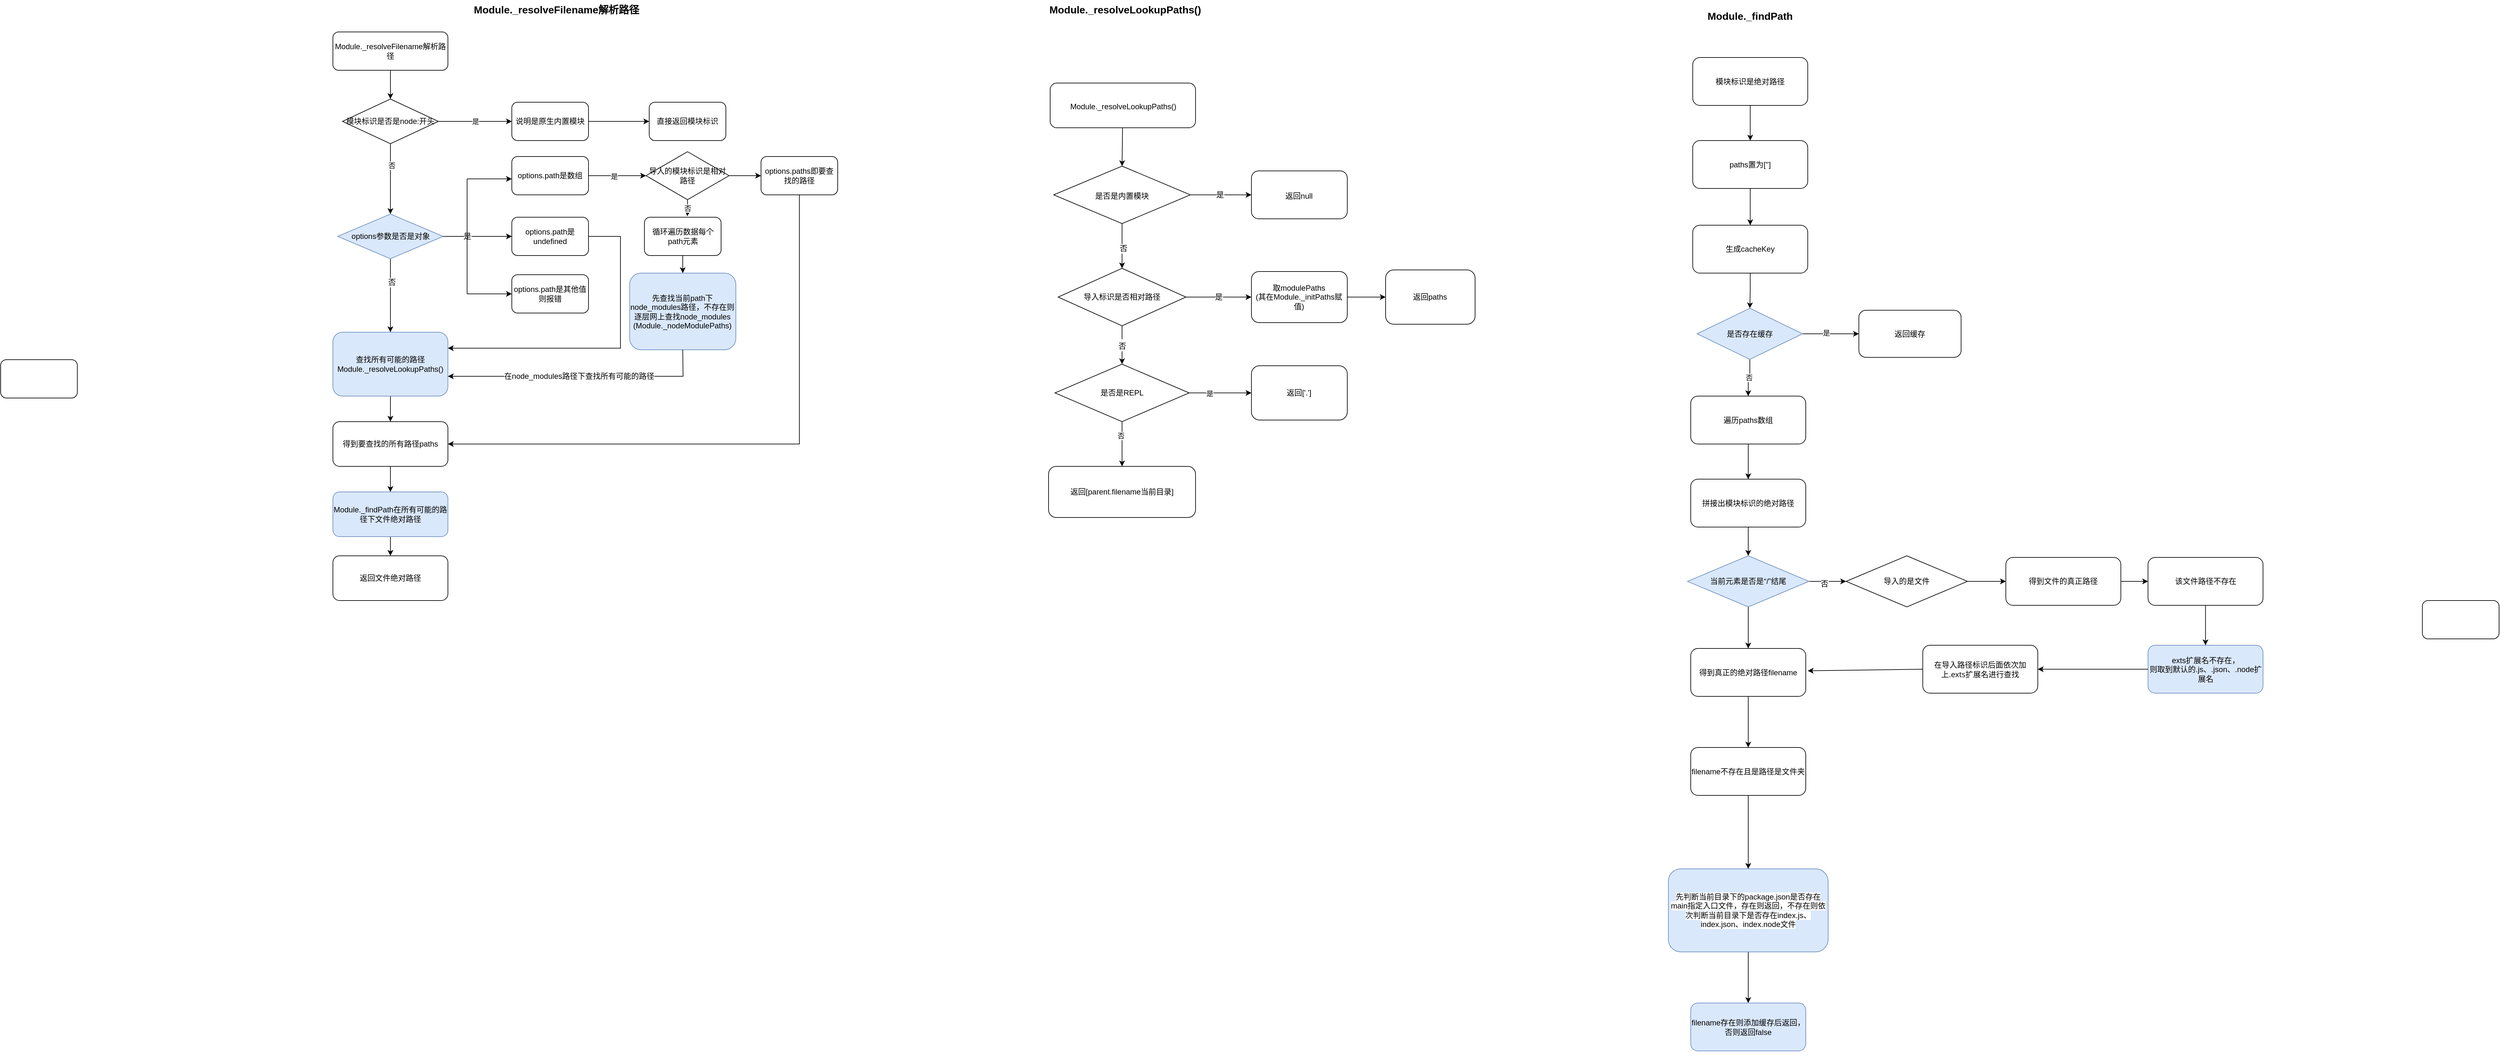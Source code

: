 <mxfile version="20.5.3" type="device"><diagram id="k-phs0Ho1bL2RRxSN6Ec" name="第 1 页"><mxGraphModel dx="1113" dy="542" grid="1" gridSize="10" guides="1" tooltips="1" connect="1" arrows="1" fold="1" page="1" pageScale="1" pageWidth="3300" pageHeight="4681" math="0" shadow="0"><root><mxCell id="0"/><mxCell id="1" parent="0"/><mxCell id="ENXlPT3ULg1zxym9z8EV-1" value="&lt;font style=&quot;font-size: 16px;&quot;&gt;&lt;b&gt;Module._resolveFilename解析路径&lt;/b&gt;&lt;/font&gt;" style="text;html=1;strokeColor=none;fillColor=none;align=center;verticalAlign=middle;whiteSpace=wrap;rounded=0;" parent="1" vertex="1"><mxGeometry x="880" y="280" width="300" height="30" as="geometry"/></mxCell><mxCell id="ENXlPT3ULg1zxym9z8EV-2" value="" style="edgeStyle=orthogonalEdgeStyle;rounded=0;orthogonalLoop=1;jettySize=auto;html=1;fontSize=12;" parent="1" source="ENXlPT3ULg1zxym9z8EV-3" target="ENXlPT3ULg1zxym9z8EV-21" edge="1"><mxGeometry relative="1" as="geometry"/></mxCell><mxCell id="ENXlPT3ULg1zxym9z8EV-3" value="说明是原生内置模块" style="rounded=1;whiteSpace=wrap;html=1;" parent="1" vertex="1"><mxGeometry x="960" y="440" width="120" height="60" as="geometry"/></mxCell><mxCell id="ENXlPT3ULg1zxym9z8EV-4" value="是" style="edgeStyle=orthogonalEdgeStyle;rounded=0;orthogonalLoop=1;jettySize=auto;html=1;" parent="1" source="ENXlPT3ULg1zxym9z8EV-7" target="ENXlPT3ULg1zxym9z8EV-3" edge="1"><mxGeometry relative="1" as="geometry"/></mxCell><mxCell id="ENXlPT3ULg1zxym9z8EV-5" value="" style="edgeStyle=orthogonalEdgeStyle;rounded=0;orthogonalLoop=1;jettySize=auto;html=1;entryX=0.5;entryY=0;entryDx=0;entryDy=0;" parent="1" source="ENXlPT3ULg1zxym9z8EV-7" target="ENXlPT3ULg1zxym9z8EV-26" edge="1"><mxGeometry relative="1" as="geometry"><mxPoint x="770" y="560" as="targetPoint"/></mxGeometry></mxCell><mxCell id="ENXlPT3ULg1zxym9z8EV-6" value="否" style="edgeLabel;html=1;align=center;verticalAlign=middle;resizable=0;points=[];" parent="ENXlPT3ULg1zxym9z8EV-5" vertex="1" connectable="0"><mxGeometry x="-0.383" y="2" relative="1" as="geometry"><mxPoint as="offset"/></mxGeometry></mxCell><mxCell id="ENXlPT3ULg1zxym9z8EV-7" value="模块标识是否是node:开头" style="rhombus;whiteSpace=wrap;html=1;" parent="1" vertex="1"><mxGeometry x="695" y="435" width="150" height="70" as="geometry"/></mxCell><mxCell id="ENXlPT3ULg1zxym9z8EV-8" value="" style="edgeStyle=orthogonalEdgeStyle;rounded=0;orthogonalLoop=1;jettySize=auto;html=1;" parent="1" source="ENXlPT3ULg1zxym9z8EV-9" target="ENXlPT3ULg1zxym9z8EV-11" edge="1"><mxGeometry relative="1" as="geometry"/></mxCell><mxCell id="ENXlPT3ULg1zxym9z8EV-9" value="查找所有可能的路径Module._resolveLookupPaths()" style="rounded=1;whiteSpace=wrap;html=1;fillColor=#dae8fc;strokeColor=#6c8ebf;" parent="1" vertex="1"><mxGeometry x="680" y="800" width="180" height="100" as="geometry"/></mxCell><mxCell id="ENXlPT3ULg1zxym9z8EV-10" value="" style="edgeStyle=orthogonalEdgeStyle;rounded=0;orthogonalLoop=1;jettySize=auto;html=1;" parent="1" source="ENXlPT3ULg1zxym9z8EV-11" target="ENXlPT3ULg1zxym9z8EV-19" edge="1"><mxGeometry relative="1" as="geometry"/></mxCell><mxCell id="ENXlPT3ULg1zxym9z8EV-11" value="得到要查找的所有路径paths" style="rounded=1;whiteSpace=wrap;html=1;" parent="1" vertex="1"><mxGeometry x="680" y="940" width="180" height="70" as="geometry"/></mxCell><mxCell id="ENXlPT3ULg1zxym9z8EV-12" value="" style="edgeStyle=orthogonalEdgeStyle;rounded=0;orthogonalLoop=1;jettySize=auto;html=1;entryX=0;entryY=0.5;entryDx=0;entryDy=0;exitX=1;exitY=0.5;exitDx=0;exitDy=0;" parent="1" source="ENXlPT3ULg1zxym9z8EV-29" target="ENXlPT3ULg1zxym9z8EV-16" edge="1"><mxGeometry relative="1" as="geometry"><mxPoint x="1400" y="595" as="targetPoint"/><mxPoint x="1270" y="595" as="sourcePoint"/></mxGeometry></mxCell><mxCell id="ENXlPT3ULg1zxym9z8EV-13" value="是" style="edgeLabel;html=1;align=center;verticalAlign=middle;resizable=0;points=[];" parent="ENXlPT3ULg1zxym9z8EV-12" vertex="1" connectable="0"><mxGeometry x="-0.125" y="-1" relative="1" as="geometry"><mxPoint as="offset"/></mxGeometry></mxCell><mxCell id="ENXlPT3ULg1zxym9z8EV-14" value="否" style="edgeStyle=orthogonalEdgeStyle;rounded=0;orthogonalLoop=1;jettySize=auto;html=1;entryX=0.558;entryY=-0.025;entryDx=0;entryDy=0;entryPerimeter=0;" parent="1" source="ENXlPT3ULg1zxym9z8EV-16" target="ENXlPT3ULg1zxym9z8EV-39" edge="1"><mxGeometry relative="1" as="geometry"><mxPoint x="1260" y="630" as="targetPoint"/></mxGeometry></mxCell><mxCell id="ENXlPT3ULg1zxym9z8EV-15" value="" style="edgeStyle=orthogonalEdgeStyle;rounded=0;orthogonalLoop=1;jettySize=auto;html=1;fontSize=12;" parent="1" source="ENXlPT3ULg1zxym9z8EV-16" target="ENXlPT3ULg1zxym9z8EV-37" edge="1"><mxGeometry relative="1" as="geometry"/></mxCell><mxCell id="ENXlPT3ULg1zxym9z8EV-16" value="导入的模块标识是相对路径" style="rhombus;whiteSpace=wrap;html=1;" parent="1" vertex="1"><mxGeometry x="1170" y="517.5" width="130" height="75" as="geometry"/></mxCell><mxCell id="ENXlPT3ULg1zxym9z8EV-17" value="先查找当前path下node_modules路径，不存在则逐层网上查找node_modules&lt;br&gt;(Module._nodeModulePaths)" style="rounded=1;whiteSpace=wrap;html=1;fillColor=#dae8fc;strokeColor=#6c8ebf;" parent="1" vertex="1"><mxGeometry x="1144.38" y="707.5" width="166.25" height="120" as="geometry"/></mxCell><mxCell id="ENXlPT3ULg1zxym9z8EV-18" value="" style="edgeStyle=orthogonalEdgeStyle;rounded=0;orthogonalLoop=1;jettySize=auto;html=1;" parent="1" source="ENXlPT3ULg1zxym9z8EV-19" target="ENXlPT3ULg1zxym9z8EV-20" edge="1"><mxGeometry relative="1" as="geometry"/></mxCell><mxCell id="ENXlPT3ULg1zxym9z8EV-19" value="Module._findPath在所有可能的路径下文件绝对路径" style="rounded=1;whiteSpace=wrap;html=1;fillColor=#dae8fc;strokeColor=#6c8ebf;" parent="1" vertex="1"><mxGeometry x="680" y="1050" width="180" height="70" as="geometry"/></mxCell><mxCell id="ENXlPT3ULg1zxym9z8EV-20" value="返回文件绝对路径" style="rounded=1;whiteSpace=wrap;html=1;" parent="1" vertex="1"><mxGeometry x="680" y="1150" width="180" height="70" as="geometry"/></mxCell><mxCell id="ENXlPT3ULg1zxym9z8EV-21" value="直接返回模块标识" style="rounded=1;whiteSpace=wrap;html=1;" parent="1" vertex="1"><mxGeometry x="1175" y="440" width="120" height="60" as="geometry"/></mxCell><mxCell id="ENXlPT3ULg1zxym9z8EV-22" value="" style="edgeStyle=orthogonalEdgeStyle;rounded=0;orthogonalLoop=1;jettySize=auto;html=1;fontSize=12;" parent="1" source="ENXlPT3ULg1zxym9z8EV-23" target="ENXlPT3ULg1zxym9z8EV-7" edge="1"><mxGeometry relative="1" as="geometry"/></mxCell><mxCell id="ENXlPT3ULg1zxym9z8EV-23" value="Module._resolveFilename解析路径" style="rounded=1;whiteSpace=wrap;html=1;" parent="1" vertex="1"><mxGeometry x="680" y="330" width="180" height="60" as="geometry"/></mxCell><mxCell id="ENXlPT3ULg1zxym9z8EV-24" value="" style="edgeStyle=orthogonalEdgeStyle;rounded=0;orthogonalLoop=1;jettySize=auto;html=1;fontSize=12;" parent="1" source="ENXlPT3ULg1zxym9z8EV-26" target="ENXlPT3ULg1zxym9z8EV-9" edge="1"><mxGeometry relative="1" as="geometry"/></mxCell><mxCell id="ENXlPT3ULg1zxym9z8EV-25" value="否" style="edgeLabel;html=1;align=center;verticalAlign=middle;resizable=0;points=[];fontSize=12;" parent="ENXlPT3ULg1zxym9z8EV-24" vertex="1" connectable="0"><mxGeometry x="-0.353" y="2" relative="1" as="geometry"><mxPoint as="offset"/></mxGeometry></mxCell><mxCell id="ENXlPT3ULg1zxym9z8EV-26" value="options参数是否是对象" style="rhombus;whiteSpace=wrap;html=1;fillColor=#dae8fc;strokeColor=#6c8ebf;" parent="1" vertex="1"><mxGeometry x="687.5" y="615" width="165" height="70" as="geometry"/></mxCell><mxCell id="ENXlPT3ULg1zxym9z8EV-27" value="" style="endArrow=classic;html=1;rounded=0;fontSize=12;exitX=1;exitY=0.5;exitDx=0;exitDy=0;entryX=0;entryY=0.5;entryDx=0;entryDy=0;" parent="1" source="ENXlPT3ULg1zxym9z8EV-26" target="ENXlPT3ULg1zxym9z8EV-30" edge="1"><mxGeometry width="50" height="50" relative="1" as="geometry"><mxPoint x="900" y="650" as="sourcePoint"/><mxPoint x="890" y="590" as="targetPoint"/></mxGeometry></mxCell><mxCell id="ENXlPT3ULg1zxym9z8EV-28" value="是" style="edgeLabel;html=1;align=center;verticalAlign=middle;resizable=0;points=[];fontSize=12;" parent="ENXlPT3ULg1zxym9z8EV-27" vertex="1" connectable="0"><mxGeometry x="-0.308" relative="1" as="geometry"><mxPoint as="offset"/></mxGeometry></mxCell><mxCell id="ENXlPT3ULg1zxym9z8EV-29" value="options.path是数组" style="rounded=1;whiteSpace=wrap;html=1;fontSize=12;" parent="1" vertex="1"><mxGeometry x="960" y="525" width="120" height="60" as="geometry"/></mxCell><mxCell id="ENXlPT3ULg1zxym9z8EV-30" value="options.path是undefined" style="rounded=1;whiteSpace=wrap;html=1;fontSize=12;" parent="1" vertex="1"><mxGeometry x="960" y="620" width="120" height="60" as="geometry"/></mxCell><mxCell id="ENXlPT3ULg1zxym9z8EV-31" value="options.path是其他值则报错" style="rounded=1;whiteSpace=wrap;html=1;fontSize=12;" parent="1" vertex="1"><mxGeometry x="960" y="710" width="120" height="60" as="geometry"/></mxCell><mxCell id="ENXlPT3ULg1zxym9z8EV-32" value="" style="endArrow=classic;html=1;rounded=0;fontSize=12;" parent="1" edge="1"><mxGeometry width="50" height="50" relative="1" as="geometry"><mxPoint x="890" y="560" as="sourcePoint"/><mxPoint x="960" y="560" as="targetPoint"/></mxGeometry></mxCell><mxCell id="ENXlPT3ULg1zxym9z8EV-33" value="" style="endArrow=classic;html=1;rounded=0;fontSize=12;entryX=0;entryY=0.5;entryDx=0;entryDy=0;" parent="1" target="ENXlPT3ULg1zxym9z8EV-31" edge="1"><mxGeometry width="50" height="50" relative="1" as="geometry"><mxPoint x="890" y="740" as="sourcePoint"/><mxPoint x="970" y="660" as="targetPoint"/></mxGeometry></mxCell><mxCell id="ENXlPT3ULg1zxym9z8EV-34" value="" style="endArrow=none;html=1;rounded=0;fontSize=12;" parent="1" edge="1"><mxGeometry width="50" height="50" relative="1" as="geometry"><mxPoint x="890" y="740" as="sourcePoint"/><mxPoint x="890" y="560" as="targetPoint"/></mxGeometry></mxCell><mxCell id="ENXlPT3ULg1zxym9z8EV-35" value="" style="endArrow=classic;html=1;rounded=0;fontSize=12;exitX=1;exitY=0.5;exitDx=0;exitDy=0;entryX=1;entryY=0.25;entryDx=0;entryDy=0;" parent="1" source="ENXlPT3ULg1zxym9z8EV-30" target="ENXlPT3ULg1zxym9z8EV-9" edge="1"><mxGeometry width="50" height="50" relative="1" as="geometry"><mxPoint x="1180" y="680" as="sourcePoint"/><mxPoint x="840" y="830" as="targetPoint"/><Array as="points"><mxPoint x="1130" y="650"/><mxPoint x="1130" y="825"/></Array></mxGeometry></mxCell><mxCell id="ENXlPT3ULg1zxym9z8EV-36" value="" style="endArrow=classic;html=1;rounded=0;fontSize=12;exitX=0.5;exitY=1;exitDx=0;exitDy=0;entryX=1;entryY=0.5;entryDx=0;entryDy=0;" parent="1" source="ENXlPT3ULg1zxym9z8EV-37" target="ENXlPT3ULg1zxym9z8EV-11" edge="1"><mxGeometry width="50" height="50" relative="1" as="geometry"><mxPoint x="1460" y="650" as="sourcePoint"/><mxPoint x="840" y="890" as="targetPoint"/><Array as="points"><mxPoint x="1410" y="975"/></Array></mxGeometry></mxCell><mxCell id="ENXlPT3ULg1zxym9z8EV-37" value="options.paths即要查找的路径" style="rounded=1;whiteSpace=wrap;html=1;fontSize=12;" parent="1" vertex="1"><mxGeometry x="1350" y="525" width="120" height="60" as="geometry"/></mxCell><mxCell id="ENXlPT3ULg1zxym9z8EV-38" value="" style="edgeStyle=orthogonalEdgeStyle;rounded=0;orthogonalLoop=1;jettySize=auto;html=1;fontSize=12;" parent="1" source="ENXlPT3ULg1zxym9z8EV-39" target="ENXlPT3ULg1zxym9z8EV-17" edge="1"><mxGeometry relative="1" as="geometry"/></mxCell><mxCell id="ENXlPT3ULg1zxym9z8EV-39" value="循环遍历数据每个path元素" style="rounded=1;whiteSpace=wrap;html=1;fontSize=12;" parent="1" vertex="1"><mxGeometry x="1167.5" y="620" width="120" height="60" as="geometry"/></mxCell><mxCell id="ENXlPT3ULg1zxym9z8EV-40" value="在node_modules路径下查找所有可能的路径" style="endArrow=classic;html=1;rounded=0;fontSize=12;exitX=0.5;exitY=1;exitDx=0;exitDy=0;entryX=1;entryY=0.69;entryDx=0;entryDy=0;entryPerimeter=0;" parent="1" source="ENXlPT3ULg1zxym9z8EV-17" target="ENXlPT3ULg1zxym9z8EV-9" edge="1"><mxGeometry width="50" height="50" relative="1" as="geometry"><mxPoint x="1250" y="810" as="sourcePoint"/><mxPoint x="860" y="870" as="targetPoint"/><Array as="points"><mxPoint x="1228" y="869"/></Array></mxGeometry></mxCell><mxCell id="UhPuGBvh1lRRBBA1ftB4-1" value="" style="edgeStyle=orthogonalEdgeStyle;rounded=0;orthogonalLoop=1;jettySize=auto;html=1;" parent="1" source="UhPuGBvh1lRRBBA1ftB4-2" target="UhPuGBvh1lRRBBA1ftB4-3" edge="1"><mxGeometry relative="1" as="geometry"/></mxCell><mxCell id="UhPuGBvh1lRRBBA1ftB4-2" value="取modulePaths&lt;br&gt;(其在Module._initPaths赋值)" style="rounded=1;whiteSpace=wrap;html=1;" parent="1" vertex="1"><mxGeometry x="2117.49" y="705" width="150" height="80" as="geometry"/></mxCell><mxCell id="UhPuGBvh1lRRBBA1ftB4-3" value="返回paths" style="rounded=1;whiteSpace=wrap;html=1;" parent="1" vertex="1"><mxGeometry x="2327.49" y="702.5" width="140" height="85" as="geometry"/></mxCell><mxCell id="UhPuGBvh1lRRBBA1ftB4-4" value="导入标识是否相对路径" style="rhombus;whiteSpace=wrap;html=1;" parent="1" vertex="1"><mxGeometry x="1814.99" y="700" width="200" height="90" as="geometry"/></mxCell><mxCell id="UhPuGBvh1lRRBBA1ftB4-5" value="" style="edgeStyle=orthogonalEdgeStyle;rounded=0;orthogonalLoop=1;jettySize=auto;html=1;" parent="1" source="UhPuGBvh1lRRBBA1ftB4-9" target="UhPuGBvh1lRRBBA1ftB4-10" edge="1"><mxGeometry relative="1" as="geometry"/></mxCell><mxCell id="UhPuGBvh1lRRBBA1ftB4-6" value="是" style="edgeLabel;html=1;align=center;verticalAlign=middle;resizable=0;points=[];" parent="UhPuGBvh1lRRBBA1ftB4-5" vertex="1" connectable="0"><mxGeometry x="-0.339" y="-1" relative="1" as="geometry"><mxPoint as="offset"/></mxGeometry></mxCell><mxCell id="UhPuGBvh1lRRBBA1ftB4-7" value="" style="edgeStyle=orthogonalEdgeStyle;rounded=0;orthogonalLoop=1;jettySize=auto;html=1;" parent="1" source="UhPuGBvh1lRRBBA1ftB4-9" target="UhPuGBvh1lRRBBA1ftB4-11" edge="1"><mxGeometry relative="1" as="geometry"/></mxCell><mxCell id="UhPuGBvh1lRRBBA1ftB4-8" value="否" style="edgeLabel;html=1;align=center;verticalAlign=middle;resizable=0;points=[];" parent="UhPuGBvh1lRRBBA1ftB4-7" vertex="1" connectable="0"><mxGeometry x="-0.371" y="-2" relative="1" as="geometry"><mxPoint as="offset"/></mxGeometry></mxCell><mxCell id="UhPuGBvh1lRRBBA1ftB4-9" value="是否是REPL" style="rhombus;whiteSpace=wrap;html=1;" parent="1" vertex="1"><mxGeometry x="1810.0" y="850" width="210" height="90" as="geometry"/></mxCell><mxCell id="UhPuGBvh1lRRBBA1ftB4-10" value="返回['.']" style="rounded=1;whiteSpace=wrap;html=1;" parent="1" vertex="1"><mxGeometry x="2117.49" y="852.5" width="150" height="85" as="geometry"/></mxCell><mxCell id="UhPuGBvh1lRRBBA1ftB4-11" value="返回[parent.filename当前目录]" style="rounded=1;whiteSpace=wrap;html=1;" parent="1" vertex="1"><mxGeometry x="1800" y="1010" width="230" height="80" as="geometry"/></mxCell><mxCell id="UhPuGBvh1lRRBBA1ftB4-12" value="" style="edgeStyle=orthogonalEdgeStyle;rounded=0;orthogonalLoop=1;jettySize=auto;html=1;fontSize=16;" parent="1" source="UhPuGBvh1lRRBBA1ftB4-14" target="UhPuGBvh1lRRBBA1ftB4-15" edge="1"><mxGeometry relative="1" as="geometry"/></mxCell><mxCell id="UhPuGBvh1lRRBBA1ftB4-13" value="是" style="edgeLabel;html=1;align=center;verticalAlign=middle;resizable=0;points=[];fontSize=12;" parent="UhPuGBvh1lRRBBA1ftB4-12" vertex="1" connectable="0"><mxGeometry x="-0.072" relative="1" as="geometry"><mxPoint x="1" as="offset"/></mxGeometry></mxCell><mxCell id="UhPuGBvh1lRRBBA1ftB4-14" value="&lt;font style=&quot;font-size: 12px;&quot;&gt;是否是内置模块&lt;/font&gt;" style="rhombus;whiteSpace=wrap;html=1;fontSize=16;" parent="1" vertex="1"><mxGeometry x="1808.12" y="540" width="213.75" height="90" as="geometry"/></mxCell><mxCell id="UhPuGBvh1lRRBBA1ftB4-15" value="&lt;font style=&quot;font-size: 12px;&quot;&gt;返回null&lt;/font&gt;" style="rounded=1;whiteSpace=wrap;html=1;fontSize=16;" parent="1" vertex="1"><mxGeometry x="2117.49" y="547.5" width="150" height="75" as="geometry"/></mxCell><mxCell id="UhPuGBvh1lRRBBA1ftB4-16" value="" style="endArrow=classic;html=1;rounded=0;fontSize=16;exitX=0.5;exitY=1;exitDx=0;exitDy=0;entryX=0.5;entryY=0;entryDx=0;entryDy=0;" parent="1" source="UhPuGBvh1lRRBBA1ftB4-14" target="UhPuGBvh1lRRBBA1ftB4-4" edge="1"><mxGeometry width="50" height="50" relative="1" as="geometry"><mxPoint x="2187.49" y="650" as="sourcePoint"/><mxPoint x="2237.49" y="600" as="targetPoint"/></mxGeometry></mxCell><mxCell id="UhPuGBvh1lRRBBA1ftB4-17" value="否" style="edgeLabel;html=1;align=center;verticalAlign=middle;resizable=0;points=[];fontSize=12;" parent="UhPuGBvh1lRRBBA1ftB4-16" vertex="1" connectable="0"><mxGeometry x="0.1" y="2" relative="1" as="geometry"><mxPoint as="offset"/></mxGeometry></mxCell><mxCell id="UhPuGBvh1lRRBBA1ftB4-18" value="&lt;font style=&quot;font-size: 12px;&quot;&gt;Module._resolveLookupPaths()&lt;/font&gt;" style="rounded=1;whiteSpace=wrap;html=1;fontSize=16;" parent="1" vertex="1"><mxGeometry x="1802.5" y="410" width="227.5" height="70" as="geometry"/></mxCell><mxCell id="UhPuGBvh1lRRBBA1ftB4-19" value="" style="endArrow=classic;html=1;rounded=0;fontSize=16;entryX=0.5;entryY=0;entryDx=0;entryDy=0;" parent="1" source="UhPuGBvh1lRRBBA1ftB4-18" target="UhPuGBvh1lRRBBA1ftB4-14" edge="1"><mxGeometry width="50" height="50" relative="1" as="geometry"><mxPoint x="1867.49" y="560" as="sourcePoint"/><mxPoint x="1917.49" y="510" as="targetPoint"/></mxGeometry></mxCell><mxCell id="UhPuGBvh1lRRBBA1ftB4-20" value="&lt;font style=&quot;font-size: 12px;&quot;&gt;否&lt;/font&gt;" style="endArrow=classic;html=1;rounded=0;fontSize=16;entryX=0.5;entryY=0;entryDx=0;entryDy=0;exitX=0.5;exitY=1;exitDx=0;exitDy=0;" parent="1" source="UhPuGBvh1lRRBBA1ftB4-4" target="UhPuGBvh1lRRBBA1ftB4-9" edge="1"><mxGeometry width="50" height="50" relative="1" as="geometry"><mxPoint x="1907.49" y="730" as="sourcePoint"/><mxPoint x="2057.49" y="790" as="targetPoint"/></mxGeometry></mxCell><mxCell id="UhPuGBvh1lRRBBA1ftB4-21" value="是" style="endArrow=classic;html=1;rounded=0;fontSize=12;entryX=0;entryY=0.5;entryDx=0;entryDy=0;exitX=1;exitY=0.5;exitDx=0;exitDy=0;" parent="1" source="UhPuGBvh1lRRBBA1ftB4-4" target="UhPuGBvh1lRRBBA1ftB4-2" edge="1"><mxGeometry width="50" height="50" relative="1" as="geometry"><mxPoint x="2017.49" y="743" as="sourcePoint"/><mxPoint x="2117.49" y="730" as="targetPoint"/></mxGeometry></mxCell><mxCell id="UhPuGBvh1lRRBBA1ftB4-22" value="" style="edgeStyle=orthogonalEdgeStyle;rounded=0;orthogonalLoop=1;jettySize=auto;html=1;" parent="1" source="UhPuGBvh1lRRBBA1ftB4-23" target="UhPuGBvh1lRRBBA1ftB4-28" edge="1"><mxGeometry relative="1" as="geometry"/></mxCell><mxCell id="UhPuGBvh1lRRBBA1ftB4-23" value="生成cacheKey" style="rounded=1;whiteSpace=wrap;html=1;" parent="1" vertex="1"><mxGeometry x="2808.13" y="632.5" width="180" height="75" as="geometry"/></mxCell><mxCell id="UhPuGBvh1lRRBBA1ftB4-24" value="&lt;font style=&quot;font-size: 16px;&quot;&gt;&lt;b&gt;Module._findPath&lt;/b&gt;&lt;/font&gt;" style="text;html=1;strokeColor=none;fillColor=none;align=center;verticalAlign=middle;whiteSpace=wrap;rounded=0;" parent="1" vertex="1"><mxGeometry x="2868.13" y="290" width="60" height="30" as="geometry"/></mxCell><mxCell id="UhPuGBvh1lRRBBA1ftB4-25" value="" style="edgeStyle=orthogonalEdgeStyle;rounded=0;orthogonalLoop=1;jettySize=auto;html=1;" parent="1" source="UhPuGBvh1lRRBBA1ftB4-28" target="UhPuGBvh1lRRBBA1ftB4-29" edge="1"><mxGeometry relative="1" as="geometry"/></mxCell><mxCell id="UhPuGBvh1lRRBBA1ftB4-26" value="是" style="edgeLabel;html=1;align=center;verticalAlign=middle;resizable=0;points=[];" parent="UhPuGBvh1lRRBBA1ftB4-25" vertex="1" connectable="0"><mxGeometry x="-0.156" y="2" relative="1" as="geometry"><mxPoint as="offset"/></mxGeometry></mxCell><mxCell id="UhPuGBvh1lRRBBA1ftB4-27" value="否" style="edgeStyle=orthogonalEdgeStyle;rounded=0;orthogonalLoop=1;jettySize=auto;html=1;" parent="1" source="UhPuGBvh1lRRBBA1ftB4-28" target="UhPuGBvh1lRRBBA1ftB4-31" edge="1"><mxGeometry relative="1" as="geometry"/></mxCell><mxCell id="UhPuGBvh1lRRBBA1ftB4-28" value="是否存在缓存" style="rhombus;whiteSpace=wrap;html=1;fillColor=#dae8fc;strokeColor=#6c8ebf;" parent="1" vertex="1"><mxGeometry x="2815" y="762.5" width="165" height="80" as="geometry"/></mxCell><mxCell id="UhPuGBvh1lRRBBA1ftB4-29" value="返回缓存" style="rounded=1;whiteSpace=wrap;html=1;" parent="1" vertex="1"><mxGeometry x="3068.13" y="765.63" width="160" height="73.75" as="geometry"/></mxCell><mxCell id="UhPuGBvh1lRRBBA1ftB4-30" value="" style="edgeStyle=orthogonalEdgeStyle;rounded=0;orthogonalLoop=1;jettySize=auto;html=1;fontSize=12;fontColor=#000000;" parent="1" source="UhPuGBvh1lRRBBA1ftB4-31" target="UhPuGBvh1lRRBBA1ftB4-33" edge="1"><mxGeometry relative="1" as="geometry"/></mxCell><mxCell id="UhPuGBvh1lRRBBA1ftB4-31" value="遍历paths数组" style="rounded=1;whiteSpace=wrap;html=1;" parent="1" vertex="1"><mxGeometry x="2805" y="900" width="180" height="75" as="geometry"/></mxCell><mxCell id="UhPuGBvh1lRRBBA1ftB4-32" value="" style="edgeStyle=orthogonalEdgeStyle;rounded=0;orthogonalLoop=1;jettySize=auto;html=1;" parent="1" source="UhPuGBvh1lRRBBA1ftB4-33" target="UhPuGBvh1lRRBBA1ftB4-37" edge="1"><mxGeometry relative="1" as="geometry"/></mxCell><mxCell id="UhPuGBvh1lRRBBA1ftB4-33" value="拼接出模块标识的绝对路径" style="rounded=1;whiteSpace=wrap;html=1;" parent="1" vertex="1"><mxGeometry x="2805" y="1030" width="180" height="75" as="geometry"/></mxCell><mxCell id="UhPuGBvh1lRRBBA1ftB4-34" value="" style="edgeStyle=orthogonalEdgeStyle;rounded=0;orthogonalLoop=1;jettySize=auto;html=1;fontSize=16;fontColor=#000000;" parent="1" source="UhPuGBvh1lRRBBA1ftB4-37" target="UhPuGBvh1lRRBBA1ftB4-51" edge="1"><mxGeometry relative="1" as="geometry"/></mxCell><mxCell id="UhPuGBvh1lRRBBA1ftB4-35" value="&lt;font style=&quot;font-size: 12px;&quot;&gt;否&lt;/font&gt;" style="edgeLabel;html=1;align=center;verticalAlign=middle;resizable=0;points=[];fontSize=16;fontColor=#000000;" parent="UhPuGBvh1lRRBBA1ftB4-34" vertex="1" connectable="0"><mxGeometry x="-0.178" y="-2" relative="1" as="geometry"><mxPoint as="offset"/></mxGeometry></mxCell><mxCell id="UhPuGBvh1lRRBBA1ftB4-36" value="" style="edgeStyle=orthogonalEdgeStyle;rounded=0;orthogonalLoop=1;jettySize=auto;html=1;fontSize=12;fontColor=#000000;" parent="1" source="UhPuGBvh1lRRBBA1ftB4-37" target="UhPuGBvh1lRRBBA1ftB4-39" edge="1"><mxGeometry relative="1" as="geometry"/></mxCell><mxCell id="UhPuGBvh1lRRBBA1ftB4-37" value="当前元素是否是“/”结尾" style="rhombus;whiteSpace=wrap;html=1;fillColor=#dae8fc;strokeColor=#6c8ebf;" parent="1" vertex="1"><mxGeometry x="2800" y="1150" width="190" height="80" as="geometry"/></mxCell><mxCell id="UhPuGBvh1lRRBBA1ftB4-38" value="" style="edgeStyle=orthogonalEdgeStyle;rounded=0;orthogonalLoop=1;jettySize=auto;html=1;fontSize=12;" parent="1" source="UhPuGBvh1lRRBBA1ftB4-39" target="UhPuGBvh1lRRBBA1ftB4-42" edge="1"><mxGeometry relative="1" as="geometry"/></mxCell><mxCell id="UhPuGBvh1lRRBBA1ftB4-39" value="得到真正的绝对路径filename" style="rounded=1;whiteSpace=wrap;html=1;" parent="1" vertex="1"><mxGeometry x="2805" y="1295" width="180" height="75" as="geometry"/></mxCell><mxCell id="UhPuGBvh1lRRBBA1ftB4-40" value="&lt;p&gt;&lt;font style=&quot;font-size: 12px;&quot;&gt;&lt;span style=&quot;caret-color: rgb(51, 51, 51); font-family: &amp;quot;Open Sans&amp;quot;, &amp;quot;Clear Sans&amp;quot;, &amp;quot;Helvetica Neue&amp;quot;, Helvetica, Arial, sans-serif; orphans: 4; text-align: left; text-size-adjust: auto; background-color: rgb(255, 255, 255);&quot;&gt;在导入路径标识后面依次加上.exts扩展名进行查找&lt;/span&gt;&lt;/font&gt;&lt;/p&gt;" style="rounded=1;whiteSpace=wrap;html=1;" parent="1" vertex="1"><mxGeometry x="3168.13" y="1290" width="180" height="75" as="geometry"/></mxCell><mxCell id="UhPuGBvh1lRRBBA1ftB4-41" value="" style="edgeStyle=orthogonalEdgeStyle;rounded=0;orthogonalLoop=1;jettySize=auto;html=1;fontFamily=Helvetica;fontSize=12;" parent="1" source="UhPuGBvh1lRRBBA1ftB4-42" target="UhPuGBvh1lRRBBA1ftB4-44" edge="1"><mxGeometry relative="1" as="geometry"/></mxCell><mxCell id="UhPuGBvh1lRRBBA1ftB4-42" value="filename不存在且是路径是文件夹" style="rounded=1;whiteSpace=wrap;html=1;" parent="1" vertex="1"><mxGeometry x="2805" y="1450" width="180" height="75" as="geometry"/></mxCell><mxCell id="UhPuGBvh1lRRBBA1ftB4-43" value="" style="edgeStyle=orthogonalEdgeStyle;rounded=0;orthogonalLoop=1;jettySize=auto;html=1;fontFamily=Helvetica;fontSize=12;" parent="1" source="UhPuGBvh1lRRBBA1ftB4-44" target="UhPuGBvh1lRRBBA1ftB4-45" edge="1"><mxGeometry relative="1" as="geometry"/></mxCell><mxCell id="UhPuGBvh1lRRBBA1ftB4-44" value="&lt;font style=&quot;font-size: 12px;&quot;&gt;&lt;span style=&quot;caret-color: rgb(51, 51, 51); orphans: 4; text-align: left; text-size-adjust: auto; background-color: rgb(255, 255, 255);&quot;&gt;&lt;font style=&quot;font-size: 12px;&quot;&gt;先判断当前目录下的package.json是否存在main指定入口文件，&lt;/font&gt;&lt;/span&gt;&lt;span style=&quot;caret-color: rgb(51, 51, 51); orphans: 4; text-align: left; text-size-adjust: auto; background-color: rgb(255, 255, 255);&quot;&gt;存在则返回，不存在则依次判断当前目录下是否存在index.js、index.json、index.node文件&lt;/span&gt;&lt;/font&gt;" style="rounded=1;whiteSpace=wrap;html=1;fontSize=12;fillColor=#dae8fc;strokeColor=#6c8ebf;" parent="1" vertex="1"><mxGeometry x="2770" y="1640" width="250" height="130" as="geometry"/></mxCell><mxCell id="UhPuGBvh1lRRBBA1ftB4-45" value="filename存在则添加缓存后返回，否则返回false" style="rounded=1;whiteSpace=wrap;html=1;fillColor=#dae8fc;strokeColor=#6c8ebf;" parent="1" vertex="1"><mxGeometry x="2805" y="1850" width="180" height="75" as="geometry"/></mxCell><mxCell id="UhPuGBvh1lRRBBA1ftB4-46" value="" style="edgeStyle=orthogonalEdgeStyle;rounded=0;orthogonalLoop=1;jettySize=auto;html=1;fontSize=16;" parent="1" source="UhPuGBvh1lRRBBA1ftB4-47" target="UhPuGBvh1lRRBBA1ftB4-49" edge="1"><mxGeometry relative="1" as="geometry"/></mxCell><mxCell id="UhPuGBvh1lRRBBA1ftB4-47" value="模块标识是绝对路径" style="rounded=1;whiteSpace=wrap;html=1;" parent="1" vertex="1"><mxGeometry x="2808.13" y="370" width="180" height="75" as="geometry"/></mxCell><mxCell id="UhPuGBvh1lRRBBA1ftB4-48" value="" style="edgeStyle=orthogonalEdgeStyle;rounded=0;orthogonalLoop=1;jettySize=auto;html=1;fontSize=16;" parent="1" source="UhPuGBvh1lRRBBA1ftB4-49" target="UhPuGBvh1lRRBBA1ftB4-23" edge="1"><mxGeometry relative="1" as="geometry"/></mxCell><mxCell id="UhPuGBvh1lRRBBA1ftB4-49" value="paths置为['']" style="rounded=1;whiteSpace=wrap;html=1;" parent="1" vertex="1"><mxGeometry x="2808.13" y="500" width="180" height="75" as="geometry"/></mxCell><mxCell id="UhPuGBvh1lRRBBA1ftB4-50" value="" style="edgeStyle=orthogonalEdgeStyle;rounded=0;orthogonalLoop=1;jettySize=auto;html=1;fontSize=12;fontColor=#000000;" parent="1" source="UhPuGBvh1lRRBBA1ftB4-51" target="UhPuGBvh1lRRBBA1ftB4-52" edge="1"><mxGeometry relative="1" as="geometry"/></mxCell><mxCell id="UhPuGBvh1lRRBBA1ftB4-51" value="导入的是文件" style="rhombus;whiteSpace=wrap;html=1;" parent="1" vertex="1"><mxGeometry x="3048.13" y="1150" width="190" height="80" as="geometry"/></mxCell><mxCell id="UhPuGBvh1lRRBBA1ftB4-52" value="得到文件的真正路径" style="rounded=1;whiteSpace=wrap;html=1;fontSize=12;fontColor=#000000;" parent="1" vertex="1"><mxGeometry x="3298.13" y="1152.5" width="180" height="75" as="geometry"/></mxCell><mxCell id="UhPuGBvh1lRRBBA1ftB4-53" value="该文件路径不存在" style="rounded=1;whiteSpace=wrap;html=1;fontSize=12;fontColor=#000000;" parent="1" vertex="1"><mxGeometry x="3520.63" y="1152.5" width="180" height="75" as="geometry"/></mxCell><mxCell id="UhPuGBvh1lRRBBA1ftB4-54" value="exts扩展名不存在，&lt;br&gt;则取到默认的.js、.json、.node扩展名" style="rounded=1;whiteSpace=wrap;html=1;fontSize=12;fillColor=#dae8fc;strokeColor=#6c8ebf;" parent="1" vertex="1"><mxGeometry x="3520.63" y="1290" width="180" height="75" as="geometry"/></mxCell><mxCell id="UhPuGBvh1lRRBBA1ftB4-55" value="" style="endArrow=classic;html=1;rounded=0;fontSize=12;fontColor=#000000;exitX=1;exitY=0.5;exitDx=0;exitDy=0;entryX=0;entryY=0.5;entryDx=0;entryDy=0;" parent="1" source="UhPuGBvh1lRRBBA1ftB4-52" target="UhPuGBvh1lRRBBA1ftB4-53" edge="1"><mxGeometry width="50" height="50" relative="1" as="geometry"><mxPoint x="3438.13" y="1300" as="sourcePoint"/><mxPoint x="3488.13" y="1250" as="targetPoint"/></mxGeometry></mxCell><mxCell id="UhPuGBvh1lRRBBA1ftB4-56" value="" style="endArrow=classic;html=1;rounded=0;fontSize=12;fontColor=#000000;exitX=0;exitY=0.5;exitDx=0;exitDy=0;entryX=1;entryY=0.5;entryDx=0;entryDy=0;" parent="1" source="UhPuGBvh1lRRBBA1ftB4-54" target="UhPuGBvh1lRRBBA1ftB4-40" edge="1"><mxGeometry width="50" height="50" relative="1" as="geometry"><mxPoint x="3258.13" y="1480" as="sourcePoint"/><mxPoint x="3308.13" y="1430" as="targetPoint"/></mxGeometry></mxCell><mxCell id="UhPuGBvh1lRRBBA1ftB4-57" style="edgeStyle=orthogonalEdgeStyle;rounded=0;orthogonalLoop=1;jettySize=auto;html=1;exitX=0.5;exitY=1;exitDx=0;exitDy=0;fontSize=12;fontColor=#000000;" parent="1" source="UhPuGBvh1lRRBBA1ftB4-45" target="UhPuGBvh1lRRBBA1ftB4-45" edge="1"><mxGeometry relative="1" as="geometry"/></mxCell><mxCell id="UhPuGBvh1lRRBBA1ftB4-58" value="" style="endArrow=classic;html=1;rounded=0;fontSize=12;fontColor=#000000;exitX=0.5;exitY=1;exitDx=0;exitDy=0;entryX=0.5;entryY=0;entryDx=0;entryDy=0;" parent="1" source="UhPuGBvh1lRRBBA1ftB4-53" target="UhPuGBvh1lRRBBA1ftB4-54" edge="1"><mxGeometry width="50" height="50" relative="1" as="geometry"><mxPoint x="3628.13" y="1310" as="sourcePoint"/><mxPoint x="3678.13" y="1260" as="targetPoint"/></mxGeometry></mxCell><mxCell id="UhPuGBvh1lRRBBA1ftB4-59" value="" style="endArrow=classic;html=1;rounded=0;fontSize=12;fontColor=#000000;exitX=0;exitY=0.5;exitDx=0;exitDy=0;" parent="1" source="UhPuGBvh1lRRBBA1ftB4-40" edge="1"><mxGeometry width="50" height="50" relative="1" as="geometry"><mxPoint x="3008.13" y="1420" as="sourcePoint"/><mxPoint x="2988.13" y="1330" as="targetPoint"/></mxGeometry></mxCell><mxCell id="t6espNxn4ojcIldz1Ik6-1" value="&lt;b&gt;&lt;font style=&quot;font-size: 16px;&quot;&gt;Module._resolveLookupPaths()&lt;/font&gt;&lt;/b&gt;" style="text;html=1;strokeColor=none;fillColor=none;align=center;verticalAlign=middle;whiteSpace=wrap;rounded=0;" parent="1" vertex="1"><mxGeometry x="1890" y="280" width="60" height="30" as="geometry"/></mxCell><mxCell id="O4Orz17tQiAdbdtjYqMu-1" value="" style="rounded=1;whiteSpace=wrap;html=1;" vertex="1" parent="1"><mxGeometry x="160" y="843" width="120" height="60" as="geometry"/></mxCell><mxCell id="O4Orz17tQiAdbdtjYqMu-2" value="" style="rounded=1;whiteSpace=wrap;html=1;" vertex="1" parent="1"><mxGeometry x="3950" y="1220" width="120" height="60" as="geometry"/></mxCell></root></mxGraphModel></diagram></mxfile>